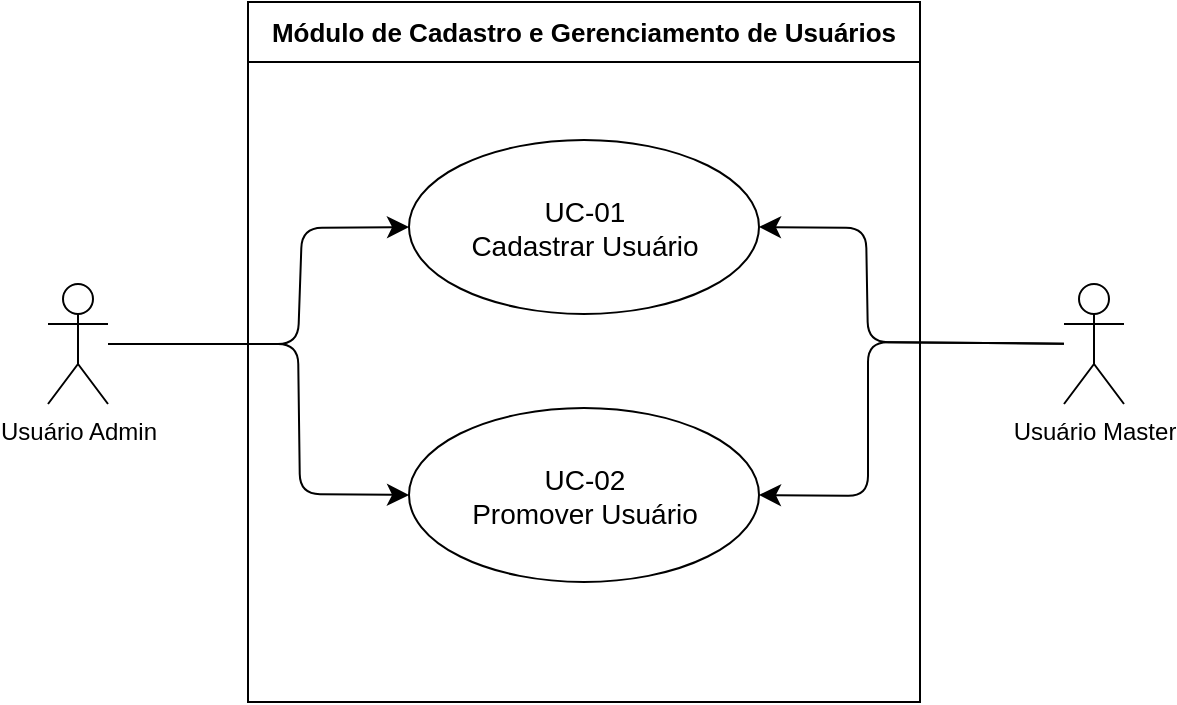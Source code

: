 <mxfile version="24.7.17">
  <diagram name="Page-1" id="7FTN3sYe4GUqcMc4w6tx">
    <mxGraphModel dx="2183" dy="1380" grid="0" gridSize="10" guides="1" tooltips="1" connect="1" arrows="1" fold="1" page="0" pageScale="1" pageWidth="850" pageHeight="1100" math="0" shadow="0">
      <root>
        <mxCell id="0" />
        <mxCell id="1" parent="0" />
        <mxCell id="qUIIW65uYC-7S8HYYNr7-1" value="&lt;font style=&quot;font-size: 13px;&quot;&gt;Módulo de Cadastro e Gerenciamento de Usuários&lt;/font&gt;" style="swimlane;whiteSpace=wrap;html=1;startSize=30;" vertex="1" parent="1">
          <mxGeometry x="-874" y="-436" width="336" height="350" as="geometry" />
        </mxCell>
        <mxCell id="qUIIW65uYC-7S8HYYNr7-2" value="UC-01&lt;br style=&quot;font-size: 14px;&quot;&gt;Cadastrar Usuário" style="ellipse;whiteSpace=wrap;html=1;fontSize=14;fontStyle=0" vertex="1" parent="qUIIW65uYC-7S8HYYNr7-1">
          <mxGeometry x="80.5" y="69" width="175" height="87" as="geometry" />
        </mxCell>
        <mxCell id="qUIIW65uYC-7S8HYYNr7-3" value="UC-02&lt;br style=&quot;font-size: 14px;&quot;&gt;Promover Usuário" style="ellipse;whiteSpace=wrap;html=1;fontSize=14;fontStyle=0" vertex="1" parent="qUIIW65uYC-7S8HYYNr7-1">
          <mxGeometry x="80.5" y="203" width="175" height="87" as="geometry" />
        </mxCell>
        <mxCell id="qUIIW65uYC-7S8HYYNr7-20" style="edgeStyle=none;shape=connector;curved=0;rounded=1;orthogonalLoop=1;jettySize=auto;html=1;entryX=1;entryY=0.5;entryDx=0;entryDy=0;strokeColor=default;align=center;verticalAlign=middle;fontFamily=Helvetica;fontSize=12;fontColor=default;labelBackgroundColor=default;startSize=8;endArrow=classic;endSize=8;" edge="1" parent="1" source="qUIIW65uYC-7S8HYYNr7-4" target="qUIIW65uYC-7S8HYYNr7-2">
          <mxGeometry relative="1" as="geometry">
            <Array as="points">
              <mxPoint x="-564" y="-266" />
              <mxPoint x="-565" y="-323" />
            </Array>
          </mxGeometry>
        </mxCell>
        <mxCell id="qUIIW65uYC-7S8HYYNr7-21" style="edgeStyle=none;shape=connector;curved=0;rounded=1;orthogonalLoop=1;jettySize=auto;html=1;entryX=1;entryY=0.5;entryDx=0;entryDy=0;strokeColor=default;align=center;verticalAlign=middle;fontFamily=Helvetica;fontSize=12;fontColor=default;labelBackgroundColor=default;startSize=8;endArrow=classic;endSize=8;" edge="1" parent="1" source="qUIIW65uYC-7S8HYYNr7-4" target="qUIIW65uYC-7S8HYYNr7-3">
          <mxGeometry relative="1" as="geometry">
            <Array as="points">
              <mxPoint x="-564" y="-266" />
              <mxPoint x="-564" y="-189" />
            </Array>
          </mxGeometry>
        </mxCell>
        <mxCell id="qUIIW65uYC-7S8HYYNr7-4" value="Usuário Master" style="shape=umlActor;verticalLabelPosition=bottom;verticalAlign=top;html=1;outlineConnect=0;" vertex="1" parent="1">
          <mxGeometry x="-466" y="-295" width="30" height="60" as="geometry" />
        </mxCell>
        <mxCell id="qUIIW65uYC-7S8HYYNr7-16" style="edgeStyle=none;curved=0;rounded=1;orthogonalLoop=1;jettySize=auto;html=1;entryX=0;entryY=0.5;entryDx=0;entryDy=0;fontSize=12;startSize=8;endSize=8;strokeColor=default;" edge="1" parent="1" source="qUIIW65uYC-7S8HYYNr7-9" target="qUIIW65uYC-7S8HYYNr7-2">
          <mxGeometry relative="1" as="geometry">
            <Array as="points">
              <mxPoint x="-849" y="-265" />
              <mxPoint x="-847" y="-323" />
            </Array>
          </mxGeometry>
        </mxCell>
        <mxCell id="qUIIW65uYC-7S8HYYNr7-17" style="edgeStyle=none;shape=connector;curved=0;rounded=1;orthogonalLoop=1;jettySize=auto;html=1;entryX=0;entryY=0.5;entryDx=0;entryDy=0;strokeColor=default;align=center;verticalAlign=middle;fontFamily=Helvetica;fontSize=12;fontColor=default;labelBackgroundColor=default;startSize=8;endArrow=classic;endSize=8;" edge="1" parent="1" source="qUIIW65uYC-7S8HYYNr7-9" target="qUIIW65uYC-7S8HYYNr7-3">
          <mxGeometry relative="1" as="geometry">
            <Array as="points">
              <mxPoint x="-849" y="-265" />
              <mxPoint x="-848" y="-190" />
            </Array>
          </mxGeometry>
        </mxCell>
        <mxCell id="qUIIW65uYC-7S8HYYNr7-9" value="Usuário Admin" style="shape=umlActor;verticalLabelPosition=bottom;verticalAlign=top;html=1;outlineConnect=0;" vertex="1" parent="1">
          <mxGeometry x="-974" y="-295" width="30" height="60" as="geometry" />
        </mxCell>
      </root>
    </mxGraphModel>
  </diagram>
</mxfile>
